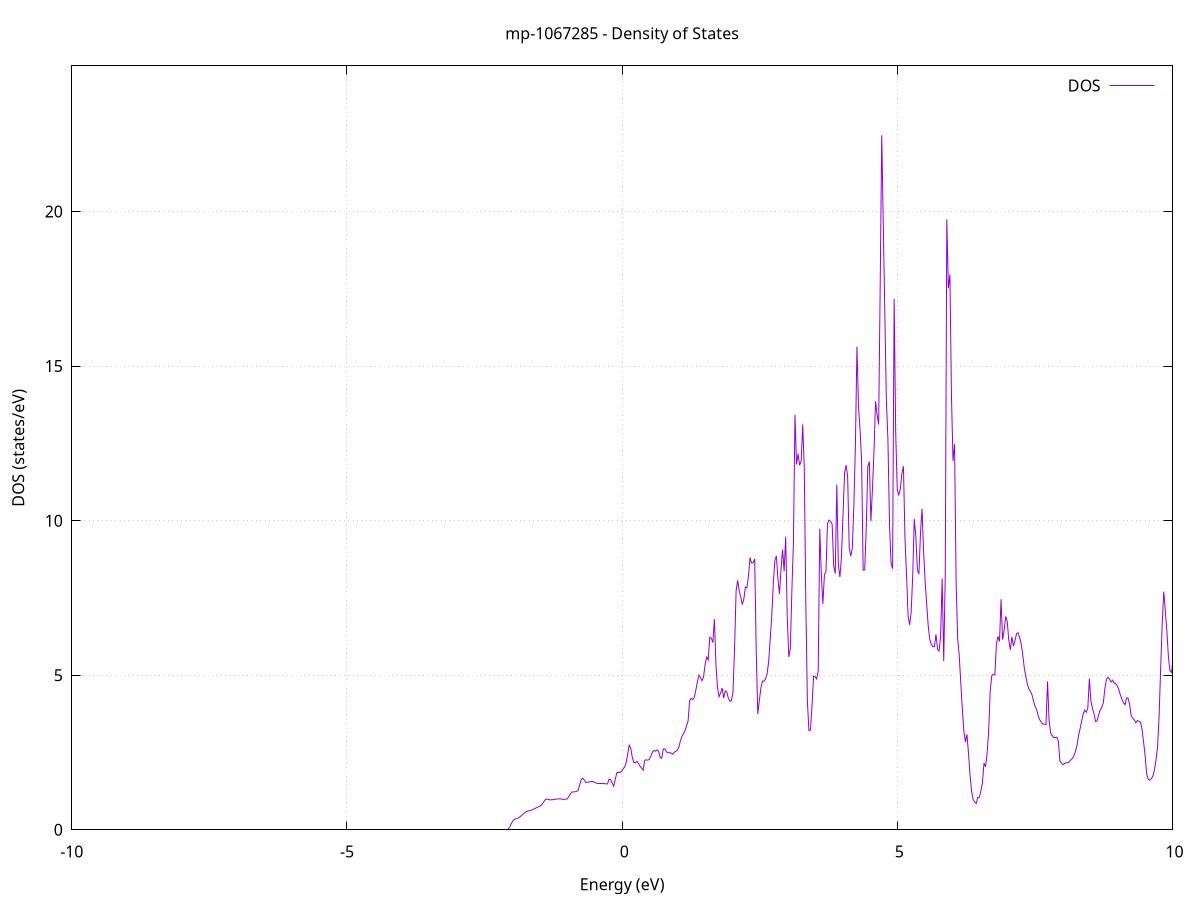 set title 'mp-1067285 - Density of States'
set xlabel 'Energy (eV)'
set ylabel 'DOS (states/eV)'
set grid
set xrange [-10:10]
set yrange [0:24.713]
set xzeroaxis lt -1
set terminal png size 800,600
set output 'mp-1067285_dos_gnuplot.png'
plot '-' using 1:2 with lines title 'DOS'
-42.889500 0.000000
-42.861300 0.000000
-42.833200 0.000000
-42.805000 0.000000
-42.776900 0.000000
-42.748700 0.000000
-42.720600 0.000000
-42.692400 0.000000
-42.664300 0.000000
-42.636100 0.000000
-42.608000 0.000000
-42.579800 0.000000
-42.551600 0.000000
-42.523500 0.000000
-42.495300 0.000000
-42.467200 0.000000
-42.439000 0.000000
-42.410900 0.000000
-42.382700 0.000000
-42.354600 0.000000
-42.326400 0.000000
-42.298300 0.000000
-42.270100 0.000000
-42.242000 0.000000
-42.213800 0.000000
-42.185700 0.000000
-42.157500 0.000000
-42.129400 0.000000
-42.101200 0.000000
-42.073000 0.000000
-42.044900 0.000000
-42.016700 0.000000
-41.988600 0.000000
-41.960400 0.000000
-41.932300 0.000000
-41.904100 0.000000
-41.876000 0.000000
-41.847800 0.000000
-41.819700 0.000000
-41.791500 0.000000
-41.763400 0.000000
-41.735200 0.000000
-41.707100 0.000000
-41.678900 0.000000
-41.650800 0.000000
-41.622600 0.000000
-41.594500 0.000000
-41.566300 0.000000
-41.538100 0.000000
-41.510000 0.000000
-41.481800 0.000000
-41.453700 0.000000
-41.425500 0.000000
-41.397400 0.000000
-41.369200 0.000000
-41.341100 0.000000
-41.312900 0.000000
-41.284800 0.000000
-41.256600 0.000000
-41.228500 0.000000
-41.200300 0.000000
-41.172200 0.000000
-41.144000 0.000000
-41.115900 0.000000
-41.087700 0.000000
-41.059500 0.000000
-41.031400 0.000000
-41.003200 0.000000
-40.975100 0.000000
-40.946900 0.000000
-40.918800 0.000000
-40.890600 0.000000
-40.862500 0.000000
-40.834300 0.000000
-40.806200 0.000000
-40.778000 0.000000
-40.749900 0.000000
-40.721700 0.000000
-40.693600 0.000000
-40.665400 0.000000
-40.637300 0.000000
-40.609100 0.000000
-40.580900 0.000000
-40.552800 0.000000
-40.524600 0.000000
-40.496500 0.000000
-40.468300 0.000000
-40.440200 0.000000
-40.412000 0.000000
-40.383900 0.000000
-40.355700 0.000000
-40.327600 43.950000
-40.299400 304.594800
-40.271300 0.000000
-40.243100 0.000000
-40.215000 0.000000
-40.186800 0.000000
-40.158700 0.000000
-40.130500 0.000000
-40.102400 0.000000
-40.074200 0.000000
-40.046000 0.000000
-40.017900 0.000000
-39.989700 0.000000
-39.961600 0.000000
-39.933400 0.000000
-39.905300 0.000000
-39.877100 0.000000
-39.849000 0.000000
-39.820800 0.000000
-39.792700 0.000000
-39.764500 0.000000
-39.736400 0.000000
-39.708200 0.000000
-39.680100 0.000000
-39.651900 0.000000
-39.623800 0.000000
-39.595600 0.000000
-39.567400 0.000000
-39.539300 0.000000
-39.511100 0.000000
-39.483000 0.000000
-39.454800 0.000000
-39.426700 0.000000
-39.398500 0.000000
-39.370400 0.000000
-39.342200 0.000000
-39.314100 0.000000
-39.285900 0.000000
-39.257800 0.000000
-39.229600 0.000000
-39.201500 0.000000
-39.173300 0.000000
-39.145200 0.000000
-39.117000 0.000000
-39.088900 0.000000
-39.060700 0.000000
-39.032500 0.000000
-39.004400 0.000000
-38.976200 0.000000
-38.948100 0.000000
-38.919900 0.000000
-38.891800 0.000000
-38.863600 0.000000
-38.835500 0.000000
-38.807300 0.000000
-38.779200 0.000000
-38.751000 0.000000
-38.722900 0.000000
-38.694700 0.000000
-38.666600 0.000000
-38.638400 0.000000
-38.610300 0.000000
-38.582100 0.000000
-38.553900 0.000000
-38.525800 0.000000
-38.497600 0.000000
-38.469500 0.000000
-38.441300 0.000000
-38.413200 0.000000
-38.385000 0.000000
-38.356900 0.000000
-38.328700 0.000000
-38.300600 0.000000
-38.272400 0.000000
-38.244300 0.000000
-38.216100 0.000000
-38.188000 0.000000
-38.159800 0.000000
-38.131700 0.000000
-38.103500 0.000000
-38.075300 0.000000
-38.047200 0.000000
-38.019000 0.000000
-37.990900 0.000000
-37.962700 0.000000
-37.934600 0.000000
-37.906400 0.000000
-37.878300 0.000000
-37.850100 0.000000
-37.822000 0.000000
-37.793800 0.000000
-37.765700 0.000000
-37.737500 0.000000
-37.709400 0.000000
-37.681200 0.000000
-37.653100 0.000000
-37.624900 0.000000
-37.596800 0.000000
-37.568600 0.000000
-37.540400 0.000000
-37.512300 0.000000
-37.484100 0.000000
-37.456000 0.000000
-37.427800 0.000000
-37.399700 0.000000
-37.371500 0.000000
-37.343400 0.000000
-37.315200 0.000000
-37.287100 0.000000
-37.258900 0.000000
-37.230800 0.000000
-37.202600 0.000000
-37.174500 0.000000
-37.146300 0.000000
-37.118200 0.000000
-37.090000 0.000000
-37.061800 0.000000
-37.033700 0.000000
-37.005500 0.000000
-36.977400 0.000000
-36.949200 0.000000
-36.921100 0.000000
-36.892900 0.000000
-36.864800 0.000000
-36.836600 0.000000
-36.808500 0.000000
-36.780300 0.000000
-36.752200 0.000000
-36.724000 0.000000
-36.695900 0.000000
-36.667700 0.000000
-36.639600 0.000000
-36.611400 0.000000
-36.583200 0.000000
-36.555100 0.000000
-36.526900 0.000000
-36.498800 0.000000
-36.470600 0.000000
-36.442500 0.000000
-36.414300 0.000000
-36.386200 0.000000
-36.358000 0.000000
-36.329900 0.000000
-36.301700 0.000000
-36.273600 0.000000
-36.245400 0.000000
-36.217300 0.000000
-36.189100 0.000000
-36.161000 0.000000
-36.132800 0.000000
-36.104700 0.000000
-36.076500 0.000000
-36.048300 0.000000
-36.020200 0.000000
-35.992000 0.000000
-35.963900 0.000000
-35.935700 0.000000
-35.907600 0.000000
-35.879400 0.000000
-35.851300 0.000000
-35.823100 0.000000
-35.795000 0.000000
-35.766800 0.000000
-35.738700 0.000000
-35.710500 0.000000
-35.682400 0.000000
-35.654200 0.000000
-35.626100 0.000000
-35.597900 0.000000
-35.569700 0.000000
-35.541600 0.000000
-35.513400 0.000000
-35.485300 0.000000
-35.457100 0.000000
-35.429000 0.000000
-35.400800 0.000000
-35.372700 0.000000
-35.344500 0.000000
-35.316400 0.000000
-35.288200 0.000000
-35.260100 0.000000
-35.231900 0.000000
-35.203800 0.000000
-35.175600 0.000000
-35.147500 0.000000
-35.119300 0.000000
-35.091200 0.000000
-35.063000 0.000000
-35.034800 0.000000
-35.006700 0.000000
-34.978500 0.000000
-34.950400 0.000000
-34.922200 0.000000
-34.894100 0.000000
-34.865900 0.000000
-34.837800 0.000000
-34.809600 0.000000
-34.781500 0.000000
-34.753300 0.000000
-34.725200 0.000000
-34.697000 0.000000
-34.668900 0.000000
-34.640700 0.000000
-34.612600 0.000000
-34.584400 0.000000
-34.556200 0.000000
-34.528100 0.000000
-34.499900 0.000000
-34.471800 0.000000
-34.443600 0.000000
-34.415500 0.000000
-34.387300 0.000000
-34.359200 0.000000
-34.331000 0.000000
-34.302900 0.000000
-34.274700 0.000000
-34.246600 0.000000
-34.218400 0.000000
-34.190300 0.000000
-34.162100 0.000000
-34.134000 0.000000
-34.105800 0.000000
-34.077600 0.000000
-34.049500 0.000000
-34.021300 0.000000
-33.993200 0.000000
-33.965000 0.000000
-33.936900 0.000000
-33.908700 0.000000
-33.880600 0.000000
-33.852400 0.000000
-33.824300 0.000000
-33.796100 0.000000
-33.768000 0.000000
-33.739800 0.000000
-33.711700 0.000000
-33.683500 0.000000
-33.655400 0.000000
-33.627200 0.000000
-33.599100 0.000000
-33.570900 0.000000
-33.542700 0.000000
-33.514600 0.000000
-33.486400 0.000000
-33.458300 0.000000
-33.430100 0.000000
-33.402000 0.000000
-33.373800 0.000000
-33.345700 0.000000
-33.317500 0.000000
-33.289400 0.000000
-33.261200 0.000000
-33.233100 0.000000
-33.204900 0.000000
-33.176800 0.000000
-33.148600 0.000000
-33.120500 0.000000
-33.092300 0.000000
-33.064100 0.000000
-33.036000 0.000000
-33.007800 0.000000
-32.979700 0.000000
-32.951500 0.000000
-32.923400 0.000000
-32.895200 0.000000
-32.867100 0.000000
-32.838900 0.000000
-32.810800 0.000000
-32.782600 0.000000
-32.754500 0.000000
-32.726300 0.000000
-32.698200 0.000000
-32.670000 0.000000
-32.641900 0.000000
-32.613700 0.000000
-32.585600 0.000000
-32.557400 0.000000
-32.529200 0.000000
-32.501100 0.000000
-32.472900 0.000000
-32.444800 0.000000
-32.416600 0.000000
-32.388500 0.000000
-32.360300 0.000000
-32.332200 0.000000
-32.304000 0.000000
-32.275900 0.000000
-32.247700 0.000000
-32.219600 0.000000
-32.191400 0.000000
-32.163300 0.000000
-32.135100 0.000000
-32.107000 0.000000
-32.078800 0.000000
-32.050600 0.000000
-32.022500 0.000000
-31.994300 0.000000
-31.966200 0.000000
-31.938000 0.000000
-31.909900 0.000000
-31.881700 0.000000
-31.853600 0.000000
-31.825400 0.000000
-31.797300 0.000000
-31.769100 0.000000
-31.741000 0.000000
-31.712800 0.000000
-31.684700 0.000000
-31.656500 0.000000
-31.628400 0.000000
-31.600200 0.000000
-31.572000 0.000000
-31.543900 0.000000
-31.515700 0.000000
-31.487600 0.000000
-31.459400 0.000000
-31.431300 0.000000
-31.403100 0.000000
-31.375000 0.000000
-31.346800 0.000000
-31.318700 0.000000
-31.290500 0.000000
-31.262400 0.000000
-31.234200 0.000000
-31.206100 0.000000
-31.177900 0.000000
-31.149800 0.000000
-31.121600 0.000000
-31.093500 0.000000
-31.065300 0.000000
-31.037100 0.000000
-31.009000 0.000000
-30.980800 0.000000
-30.952700 0.000000
-30.924500 0.000000
-30.896400 0.000000
-30.868200 0.000000
-30.840100 0.000000
-30.811900 0.000000
-30.783800 0.000000
-30.755600 0.000000
-30.727500 0.000000
-30.699300 0.000000
-30.671200 0.000000
-30.643000 0.000000
-30.614900 0.000000
-30.586700 0.000000
-30.558500 0.000000
-30.530400 0.000000
-30.502200 0.000000
-30.474100 0.000000
-30.445900 0.000000
-30.417800 0.000000
-30.389600 0.000000
-30.361500 0.000000
-30.333300 0.000000
-30.305200 0.000000
-30.277000 0.000000
-30.248900 0.000000
-30.220700 0.000000
-30.192600 0.000000
-30.164400 0.000000
-30.136300 0.000000
-30.108100 0.000000
-30.079900 0.000000
-30.051800 0.000000
-30.023600 0.000000
-29.995500 0.000000
-29.967300 0.000000
-29.939200 0.000000
-29.911000 0.000000
-29.882900 0.000000
-29.854700 0.000000
-29.826600 0.000000
-29.798400 0.000000
-29.770300 0.000000
-29.742100 0.000000
-29.714000 0.000000
-29.685800 0.000000
-29.657700 0.000000
-29.629500 0.000000
-29.601400 0.000000
-29.573200 0.000000
-29.545000 0.000000
-29.516900 0.000000
-29.488700 0.000000
-29.460600 0.000000
-29.432400 0.000000
-29.404300 0.000000
-29.376100 0.000000
-29.348000 0.000000
-29.319800 0.000000
-29.291700 0.000000
-29.263500 0.000000
-29.235400 0.000000
-29.207200 0.000000
-29.179100 0.000000
-29.150900 0.000000
-29.122800 0.000000
-29.094600 0.000000
-29.066400 0.000000
-29.038300 0.000000
-29.010100 0.000000
-28.982000 0.000000
-28.953800 0.000000
-28.925700 0.000000
-28.897500 0.000000
-28.869400 0.000000
-28.841200 0.000000
-28.813100 0.000000
-28.784900 0.000000
-28.756800 0.000000
-28.728600 0.000000
-28.700500 0.000000
-28.672300 0.000000
-28.644200 0.000000
-28.616000 0.000000
-28.587900 0.000000
-28.559700 0.000000
-28.531500 0.000000
-28.503400 0.000000
-28.475200 0.000000
-28.447100 0.000000
-28.418900 0.000000
-28.390800 0.000000
-28.362600 0.000000
-28.334500 0.000000
-28.306300 0.000000
-28.278200 0.000000
-28.250000 0.000000
-28.221900 0.000000
-28.193700 0.000000
-28.165600 0.000000
-28.137400 0.000000
-28.109300 0.000000
-28.081100 0.000000
-28.052900 0.000000
-28.024800 0.000000
-27.996600 0.000000
-27.968500 0.000000
-27.940300 0.000000
-27.912200 0.000000
-27.884000 0.000000
-27.855900 0.000000
-27.827700 0.000000
-27.799600 0.000000
-27.771400 0.000000
-27.743300 0.000000
-27.715100 0.000000
-27.687000 0.000000
-27.658800 0.000000
-27.630700 0.000000
-27.602500 0.000000
-27.574300 0.000000
-27.546200 0.000000
-27.518000 0.000000
-27.489900 0.000000
-27.461700 0.000000
-27.433600 0.000000
-27.405400 0.000000
-27.377300 0.000000
-27.349100 0.000000
-27.321000 0.000000
-27.292800 0.000000
-27.264700 0.000000
-27.236500 0.000000
-27.208400 0.000000
-27.180200 0.000000
-27.152100 0.000000
-27.123900 0.000000
-27.095800 0.000000
-27.067600 0.000000
-27.039400 0.000000
-27.011300 0.000000
-26.983100 0.000000
-26.955000 0.000000
-26.926800 0.000000
-26.898700 0.000000
-26.870500 0.000000
-26.842400 0.000000
-26.814200 0.000000
-26.786100 0.000000
-26.757900 0.000000
-26.729800 0.000000
-26.701600 0.000000
-26.673500 0.000000
-26.645300 0.000000
-26.617200 0.000000
-26.589000 0.000000
-26.560800 0.000000
-26.532700 0.000000
-26.504500 0.000000
-26.476400 0.000000
-26.448200 0.000000
-26.420100 0.000000
-26.391900 0.000000
-26.363800 0.000000
-26.335600 0.000000
-26.307500 0.000000
-26.279300 0.000000
-26.251200 0.000000
-26.223000 0.000000
-26.194900 0.000000
-26.166700 0.000000
-26.138600 0.000000
-26.110400 0.000000
-26.082300 0.000000
-26.054100 0.000000
-26.025900 0.000000
-25.997800 0.000000
-25.969600 0.000000
-25.941500 0.000000
-25.913300 0.000000
-25.885200 0.000000
-25.857000 0.000000
-25.828900 0.000000
-25.800700 0.000000
-25.772600 0.000000
-25.744400 0.000000
-25.716300 0.000000
-25.688100 0.000000
-25.660000 0.000000
-25.631800 0.000000
-25.603700 0.000000
-25.575500 0.000000
-25.547300 0.000000
-25.519200 0.000000
-25.491000 0.000000
-25.462900 0.000000
-25.434700 0.000000
-25.406600 0.000000
-25.378400 0.000000
-25.350300 0.000000
-25.322100 0.000000
-25.294000 0.000000
-25.265800 0.000000
-25.237700 0.000000
-25.209500 0.000000
-25.181400 0.000000
-25.153200 0.000000
-25.125100 0.000000
-25.096900 0.000000
-25.068700 0.000000
-25.040600 0.000000
-25.012400 0.000000
-24.984300 0.000000
-24.956100 0.000000
-24.928000 0.000000
-24.899800 0.000000
-24.871700 0.000000
-24.843500 0.000000
-24.815400 0.000000
-24.787200 0.000000
-24.759100 0.000000
-24.730900 0.000000
-24.702800 0.000000
-24.674600 0.000000
-24.646500 0.000000
-24.618300 0.000000
-24.590200 0.000000
-24.562000 0.000000
-24.533800 0.000000
-24.505700 0.000000
-24.477500 0.000000
-24.449400 0.000000
-24.421200 0.000000
-24.393100 0.000000
-24.364900 0.000000
-24.336800 0.000000
-24.308600 0.000000
-24.280500 0.000000
-24.252300 0.000000
-24.224200 0.000000
-24.196000 0.000000
-24.167900 0.000000
-24.139700 0.000000
-24.111600 0.000000
-24.083400 0.000000
-24.055200 0.000000
-24.027100 0.000000
-23.998900 0.000000
-23.970800 0.000000
-23.942600 0.000000
-23.914500 0.000000
-23.886300 0.000000
-23.858200 0.000000
-23.830000 0.000000
-23.801900 0.000000
-23.773700 0.000000
-23.745600 0.000000
-23.717400 0.000000
-23.689300 0.000000
-23.661100 0.000000
-23.633000 0.000000
-23.604800 0.000000
-23.576600 0.000000
-23.548500 0.000000
-23.520300 0.000000
-23.492200 0.000000
-23.464000 0.000000
-23.435900 0.000000
-23.407700 0.000000
-23.379600 0.000000
-23.351400 0.000000
-23.323300 0.000000
-23.295100 0.000000
-23.267000 0.000000
-23.238800 0.000000
-23.210700 0.000000
-23.182500 0.000000
-23.154400 0.000000
-23.126200 0.000000
-23.098100 0.000000
-23.069900 0.000000
-23.041700 0.000000
-23.013600 0.000000
-22.985400 0.000000
-22.957300 0.000000
-22.929100 0.000000
-22.901000 0.000000
-22.872800 0.000000
-22.844700 0.000000
-22.816500 0.000000
-22.788400 0.000000
-22.760200 0.000000
-22.732100 0.000000
-22.703900 0.000000
-22.675800 0.000000
-22.647600 0.000000
-22.619500 0.000000
-22.591300 0.000000
-22.563100 0.000000
-22.535000 0.000000
-22.506800 0.000000
-22.478700 0.000000
-22.450500 0.000000
-22.422400 0.000000
-22.394200 0.000000
-22.366100 0.000000
-22.337900 0.000000
-22.309800 0.000000
-22.281600 0.000000
-22.253500 0.000000
-22.225300 0.000000
-22.197200 0.000000
-22.169000 0.000000
-22.140900 0.000000
-22.112700 0.000000
-22.084600 0.000000
-22.056400 0.000000
-22.028200 0.000000
-22.000100 0.000000
-21.971900 0.000000
-21.943800 0.000000
-21.915600 0.000000
-21.887500 0.000000
-21.859300 0.000000
-21.831200 0.000000
-21.803000 0.000000
-21.774900 0.000000
-21.746700 0.000000
-21.718600 0.000000
-21.690400 0.000000
-21.662300 0.000000
-21.634100 0.000000
-21.606000 0.000000
-21.577800 0.000000
-21.549600 0.000000
-21.521500 0.000000
-21.493300 0.000000
-21.465200 49.784500
-21.437000 77.594800
-21.408900 114.028500
-21.380700 115.542600
-21.352600 61.623900
-21.324400 93.556500
-21.296300 193.485400
-21.268100 97.762400
-21.240000 0.000000
-21.211800 0.000000
-21.183700 0.000000
-21.155500 0.000000
-21.127400 0.000000
-21.099200 0.000000
-21.071000 0.000000
-21.042900 0.000000
-21.014700 0.000000
-20.986600 0.000000
-20.958400 0.000000
-20.930300 0.000000
-20.902100 0.000000
-20.874000 0.000000
-20.845800 0.000000
-20.817700 0.000000
-20.789500 0.000000
-20.761400 0.000000
-20.733200 0.000000
-20.705100 0.000000
-20.676900 0.000000
-20.648800 0.000000
-20.620600 0.000000
-20.592500 0.000000
-20.564300 0.000000
-20.536100 0.000000
-20.508000 0.000000
-20.479800 0.000000
-20.451700 0.000000
-20.423500 0.000000
-20.395400 0.000000
-20.367200 0.000000
-20.339100 0.000000
-20.310900 0.000000
-20.282800 0.000000
-20.254600 0.000000
-20.226500 0.000000
-20.198300 0.000000
-20.170200 0.000000
-20.142000 0.000000
-20.113900 0.000000
-20.085700 0.000000
-20.057500 0.000000
-20.029400 0.000000
-20.001200 0.000000
-19.973100 0.000000
-19.944900 0.000000
-19.916800 0.000000
-19.888600 0.000000
-19.860500 0.000000
-19.832300 0.000000
-19.804200 0.000000
-19.776000 0.000000
-19.747900 0.000000
-19.719700 0.000000
-19.691600 0.000000
-19.663400 0.000000
-19.635300 0.000000
-19.607100 0.000000
-19.579000 0.000000
-19.550800 0.000000
-19.522600 0.000000
-19.494500 0.000000
-19.466300 0.000000
-19.438200 0.000000
-19.410000 0.000000
-19.381900 0.000000
-19.353700 0.000000
-19.325600 0.000000
-19.297400 0.000000
-19.269300 0.000000
-19.241100 0.000000
-19.213000 0.000000
-19.184800 0.000000
-19.156700 0.000000
-19.128500 0.000000
-19.100400 0.000000
-19.072200 0.000000
-19.044000 0.000000
-19.015900 0.000000
-18.987700 0.000000
-18.959600 0.000000
-18.931400 0.000000
-18.903300 0.000000
-18.875100 0.000000
-18.847000 0.000000
-18.818800 0.000000
-18.790700 0.000000
-18.762500 0.000000
-18.734400 0.000000
-18.706200 0.000000
-18.678100 0.000000
-18.649900 0.000000
-18.621800 0.000000
-18.593600 0.000000
-18.565400 0.000000
-18.537300 0.000000
-18.509100 0.000000
-18.481000 0.000000
-18.452800 0.000000
-18.424700 0.000000
-18.396500 0.000000
-18.368400 0.000000
-18.340200 0.000000
-18.312100 0.000000
-18.283900 0.000000
-18.255800 0.000000
-18.227600 0.000000
-18.199500 0.000000
-18.171300 0.000000
-18.143200 0.000000
-18.115000 0.000000
-18.086900 0.000000
-18.058700 0.000000
-18.030500 0.000000
-18.002400 0.000000
-17.974200 0.000000
-17.946100 0.000000
-17.917900 0.000000
-17.889800 0.000000
-17.861600 0.000000
-17.833500 0.000000
-17.805300 0.000000
-17.777200 0.000000
-17.749000 0.000000
-17.720900 0.000000
-17.692700 0.000000
-17.664600 0.000000
-17.636400 0.000000
-17.608300 0.000000
-17.580100 0.000000
-17.551900 0.000000
-17.523800 0.000000
-17.495600 0.000000
-17.467500 0.000000
-17.439300 0.000000
-17.411200 0.000000
-17.383000 0.000000
-17.354900 0.000000
-17.326700 0.000000
-17.298600 0.000000
-17.270400 0.000000
-17.242300 0.000000
-17.214100 0.000000
-17.186000 0.000000
-17.157800 0.000000
-17.129700 0.000000
-17.101500 0.000000
-17.073300 0.000000
-17.045200 0.000000
-17.017000 0.000000
-16.988900 0.000000
-16.960700 0.000000
-16.932600 0.000000
-16.904400 0.000000
-16.876300 0.000000
-16.848100 0.000000
-16.820000 0.000000
-16.791800 0.000000
-16.763700 0.000000
-16.735500 0.000000
-16.707400 0.000000
-16.679200 0.000000
-16.651100 0.000000
-16.622900 0.000000
-16.594800 0.000000
-16.566600 0.000000
-16.538400 0.000000
-16.510300 0.000000
-16.482100 0.000000
-16.454000 0.000000
-16.425800 0.000000
-16.397700 0.000000
-16.369500 0.000000
-16.341400 0.000000
-16.313200 0.000000
-16.285100 0.000000
-16.256900 0.000000
-16.228800 0.000000
-16.200600 0.000000
-16.172500 0.000000
-16.144300 0.000000
-16.116200 0.000000
-16.088000 0.000000
-16.059800 0.000000
-16.031700 0.000000
-16.003500 0.000000
-15.975400 0.000000
-15.947200 0.000000
-15.919100 0.000000
-15.890900 0.000000
-15.862800 0.000000
-15.834600 0.000000
-15.806500 0.000000
-15.778300 0.000000
-15.750200 0.000000
-15.722000 0.000000
-15.693900 0.000000
-15.665700 0.000000
-15.637600 0.000000
-15.609400 0.000000
-15.581300 0.000000
-15.553100 0.000000
-15.524900 0.000000
-15.496800 0.000000
-15.468600 0.000000
-15.440500 0.000000
-15.412300 0.000000
-15.384200 0.000000
-15.356000 0.000000
-15.327900 0.000000
-15.299700 0.000000
-15.271600 0.000000
-15.243400 0.000000
-15.215300 0.000000
-15.187100 0.000000
-15.159000 0.000000
-15.130800 0.000000
-15.102700 0.000000
-15.074500 0.000000
-15.046300 0.000000
-15.018200 0.000000
-14.990000 0.000000
-14.961900 0.000000
-14.933700 0.000000
-14.905600 0.000000
-14.877400 0.000000
-14.849300 0.000000
-14.821100 0.000000
-14.793000 0.000000
-14.764800 0.000000
-14.736700 0.000000
-14.708500 0.000000
-14.680400 0.000000
-14.652200 0.000000
-14.624100 0.000000
-14.595900 0.000000
-14.567700 0.000000
-14.539600 0.000000
-14.511400 0.000000
-14.483300 0.000000
-14.455100 0.000000
-14.427000 0.000000
-14.398800 0.000000
-14.370700 0.000000
-14.342500 0.000000
-14.314400 0.000000
-14.286200 0.000000
-14.258100 0.000000
-14.229900 0.000000
-14.201800 0.000000
-14.173600 0.000000
-14.145500 0.000000
-14.117300 0.000000
-14.089200 0.000000
-14.061000 0.000000
-14.032800 0.000000
-14.004700 0.000000
-13.976500 0.000000
-13.948400 0.000000
-13.920200 0.000000
-13.892100 0.000000
-13.863900 0.000000
-13.835800 0.000000
-13.807600 0.000000
-13.779500 0.000000
-13.751300 0.000000
-13.723200 0.000000
-13.695000 0.000000
-13.666900 0.000000
-13.638700 0.000000
-13.610600 0.000000
-13.582400 0.000000
-13.554200 0.000000
-13.526100 0.000000
-13.497900 0.000000
-13.469800 0.000000
-13.441600 0.000000
-13.413500 0.000000
-13.385300 0.000000
-13.357200 0.000000
-13.329000 0.000000
-13.300900 0.000000
-13.272700 0.000000
-13.244600 0.000000
-13.216400 0.000000
-13.188300 0.000000
-13.160100 0.000000
-13.132000 0.000000
-13.103800 0.000000
-13.075700 0.000000
-13.047500 0.000000
-13.019300 0.000000
-12.991200 0.000000
-12.963000 0.000000
-12.934900 0.000000
-12.906700 0.000000
-12.878600 0.000000
-12.850400 0.000000
-12.822300 0.000000
-12.794100 0.000000
-12.766000 0.000000
-12.737800 0.000000
-12.709700 0.000000
-12.681500 0.000000
-12.653400 0.000000
-12.625200 0.000000
-12.597100 0.000000
-12.568900 0.000000
-12.540700 0.000000
-12.512600 0.000000
-12.484400 0.000000
-12.456300 0.000000
-12.428100 0.000000
-12.400000 0.000000
-12.371800 0.000000
-12.343700 0.000000
-12.315500 0.000000
-12.287400 0.000000
-12.259200 0.000000
-12.231100 0.000000
-12.202900 0.000000
-12.174800 0.000000
-12.146600 0.000000
-12.118500 0.000000
-12.090300 0.000000
-12.062100 0.000000
-12.034000 0.000000
-12.005800 0.000000
-11.977700 0.000000
-11.949500 0.000000
-11.921400 0.000000
-11.893200 0.000000
-11.865100 0.000000
-11.836900 0.000000
-11.808800 0.000000
-11.780600 0.000000
-11.752500 0.000000
-11.724300 0.000000
-11.696200 0.000000
-11.668000 0.000000
-11.639900 0.000000
-11.611700 0.000000
-11.583600 0.000000
-11.555400 0.000000
-11.527200 0.000000
-11.499100 0.000000
-11.470900 0.000000
-11.442800 0.000000
-11.414600 0.000000
-11.386500 0.000000
-11.358300 0.000000
-11.330200 0.000000
-11.302000 0.000000
-11.273900 0.000000
-11.245700 0.000000
-11.217600 0.000000
-11.189400 0.000000
-11.161300 0.000000
-11.133100 0.000000
-11.105000 0.000000
-11.076800 0.000000
-11.048600 0.000000
-11.020500 0.000000
-10.992300 0.000000
-10.964200 0.000000
-10.936000 0.000000
-10.907900 0.000000
-10.879700 0.000000
-10.851600 0.000000
-10.823400 0.000000
-10.795300 0.000000
-10.767100 0.000000
-10.739000 0.000000
-10.710800 0.000000
-10.682700 0.000000
-10.654500 0.000000
-10.626400 0.000000
-10.598200 0.000000
-10.570000 0.000000
-10.541900 0.000000
-10.513700 0.000000
-10.485600 0.000000
-10.457400 0.000000
-10.429300 0.000000
-10.401100 0.000000
-10.373000 0.000000
-10.344800 0.000000
-10.316700 0.000000
-10.288500 0.000000
-10.260400 0.000000
-10.232200 0.000000
-10.204100 0.000000
-10.175900 0.000000
-10.147800 0.000000
-10.119600 0.000000
-10.091500 0.000000
-10.063300 0.000000
-10.035100 0.000000
-10.007000 0.000000
-9.978800 0.000000
-9.950700 0.000000
-9.922500 0.000000
-9.894400 0.000000
-9.866200 0.000000
-9.838100 0.000000
-9.809900 0.000000
-9.781800 0.000000
-9.753600 0.000000
-9.725500 0.000000
-9.697300 0.000000
-9.669200 0.000000
-9.641000 0.000000
-9.612900 0.000000
-9.584700 0.000000
-9.556500 0.000000
-9.528400 0.000000
-9.500200 0.000000
-9.472100 0.000000
-9.443900 0.000000
-9.415800 0.000000
-9.387600 0.000000
-9.359500 0.000000
-9.331300 0.000000
-9.303200 0.000000
-9.275000 0.000000
-9.246900 0.000000
-9.218700 0.000000
-9.190600 0.000000
-9.162400 0.000000
-9.134300 0.000000
-9.106100 0.000000
-9.078000 0.000000
-9.049800 0.000000
-9.021600 0.000000
-8.993500 0.000000
-8.965300 0.000000
-8.937200 0.000000
-8.909000 0.000000
-8.880900 0.000000
-8.852700 0.000000
-8.824600 0.000000
-8.796400 0.000000
-8.768300 0.000000
-8.740100 0.000000
-8.712000 0.000000
-8.683800 0.000000
-8.655700 0.000000
-8.627500 0.000000
-8.599400 0.000000
-8.571200 0.000000
-8.543000 0.000000
-8.514900 0.000000
-8.486700 0.000000
-8.458600 0.000000
-8.430400 0.000000
-8.402300 0.000000
-8.374100 0.000000
-8.346000 0.000000
-8.317800 0.000000
-8.289700 0.000000
-8.261500 0.000000
-8.233400 0.000000
-8.205200 0.000000
-8.177100 0.000000
-8.148900 0.000000
-8.120800 0.000000
-8.092600 0.000000
-8.064400 0.000000
-8.036300 0.000000
-8.008100 0.000000
-7.980000 0.000000
-7.951800 0.000000
-7.923700 0.000000
-7.895500 0.000000
-7.867400 0.000000
-7.839200 0.000000
-7.811100 0.000000
-7.782900 0.000000
-7.754800 0.000000
-7.726600 0.000000
-7.698500 0.000000
-7.670300 0.000000
-7.642200 0.000000
-7.614000 0.000000
-7.585900 0.000000
-7.557700 0.000000
-7.529500 0.000000
-7.501400 0.000000
-7.473200 0.000000
-7.445100 0.000000
-7.416900 0.000000
-7.388800 0.000000
-7.360600 0.000000
-7.332500 0.000000
-7.304300 0.000000
-7.276200 0.000000
-7.248000 0.000000
-7.219900 0.000000
-7.191700 0.000000
-7.163600 0.000000
-7.135400 0.000000
-7.107300 0.000000
-7.079100 0.000000
-7.050900 0.000000
-7.022800 0.000000
-6.994600 0.000000
-6.966500 0.000000
-6.938300 0.000000
-6.910200 0.000000
-6.882000 0.000000
-6.853900 0.000000
-6.825700 0.000000
-6.797600 0.000000
-6.769400 0.000000
-6.741300 0.000000
-6.713100 0.000000
-6.685000 0.000000
-6.656800 0.000000
-6.628700 0.000000
-6.600500 0.000000
-6.572400 0.000000
-6.544200 0.000000
-6.516000 0.000000
-6.487900 0.000000
-6.459700 0.000000
-6.431600 0.000000
-6.403400 0.000000
-6.375300 0.000000
-6.347100 0.000000
-6.319000 0.000000
-6.290800 0.000000
-6.262700 0.000000
-6.234500 0.000000
-6.206400 0.000000
-6.178200 0.000000
-6.150100 0.000000
-6.121900 0.000000
-6.093800 0.000000
-6.065600 0.000000
-6.037400 0.000000
-6.009300 0.000000
-5.981100 0.000000
-5.953000 0.000000
-5.924800 0.000000
-5.896700 0.000000
-5.868500 0.000000
-5.840400 0.000000
-5.812200 0.000000
-5.784100 0.000000
-5.755900 0.000000
-5.727800 0.000000
-5.699600 0.000000
-5.671500 0.000000
-5.643300 0.000000
-5.615200 0.000000
-5.587000 0.000000
-5.558800 0.000000
-5.530700 0.000000
-5.502500 0.000000
-5.474400 0.000000
-5.446200 0.000000
-5.418100 0.000000
-5.389900 0.000000
-5.361800 0.000000
-5.333600 0.000000
-5.305500 0.000000
-5.277300 0.000000
-5.249200 0.000000
-5.221000 0.000000
-5.192900 0.000000
-5.164700 0.000000
-5.136600 0.000000
-5.108400 0.000000
-5.080300 0.000000
-5.052100 0.000000
-5.023900 0.000000
-4.995800 0.000000
-4.967600 0.000000
-4.939500 0.000000
-4.911300 0.000000
-4.883200 0.000000
-4.855000 0.000000
-4.826900 0.000000
-4.798700 0.000000
-4.770600 0.000000
-4.742400 0.000000
-4.714300 0.000000
-4.686100 0.000000
-4.658000 0.000000
-4.629800 0.000000
-4.601700 0.000000
-4.573500 0.000000
-4.545300 0.000000
-4.517200 0.000000
-4.489000 0.000000
-4.460900 0.000000
-4.432700 0.000000
-4.404600 0.000000
-4.376400 0.000000
-4.348300 0.000000
-4.320100 0.000000
-4.292000 0.000000
-4.263800 0.000000
-4.235700 0.000000
-4.207500 0.000000
-4.179400 0.000000
-4.151200 0.000000
-4.123100 0.000000
-4.094900 0.000000
-4.066800 0.000000
-4.038600 0.000000
-4.010400 0.000000
-3.982300 0.000000
-3.954100 0.000000
-3.926000 0.000000
-3.897800 0.000000
-3.869700 0.000000
-3.841500 0.000000
-3.813400 0.000000
-3.785200 0.000000
-3.757100 0.000000
-3.728900 0.000000
-3.700800 0.000000
-3.672600 0.000000
-3.644500 0.000000
-3.616300 0.000000
-3.588200 0.000000
-3.560000 0.000000
-3.531800 0.000000
-3.503700 0.000000
-3.475500 0.000000
-3.447400 0.000000
-3.419200 0.000000
-3.391100 0.000000
-3.362900 0.000000
-3.334800 0.000000
-3.306600 0.000000
-3.278500 0.000000
-3.250300 0.000000
-3.222200 0.000000
-3.194000 0.000000
-3.165900 0.000000
-3.137700 0.000000
-3.109600 0.000000
-3.081400 0.000000
-3.053200 0.000000
-3.025100 0.000000
-2.996900 0.000000
-2.968800 0.000000
-2.940600 0.000000
-2.912500 0.000000
-2.884300 0.000000
-2.856200 0.000000
-2.828000 0.000000
-2.799900 0.000000
-2.771700 0.000000
-2.743600 0.000000
-2.715400 0.000000
-2.687300 0.000000
-2.659100 0.000000
-2.631000 0.000000
-2.602800 0.000000
-2.574700 0.000000
-2.546500 0.000000
-2.518300 0.000000
-2.490200 0.000000
-2.462000 0.000000
-2.433900 0.000000
-2.405700 0.000000
-2.377600 0.000000
-2.349400 0.000000
-2.321300 0.000000
-2.293100 0.000000
-2.265000 0.000000
-2.236800 0.000000
-2.208700 0.000000
-2.180500 0.000000
-2.152400 0.000000
-2.124200 0.000000
-2.096100 0.000500
-2.067900 0.028500
-2.039700 0.098700
-2.011600 0.206300
-1.983400 0.295300
-1.955300 0.342700
-1.927100 0.354800
-1.899000 0.370000
-1.870800 0.399100
-1.842700 0.440100
-1.814500 0.484300
-1.786400 0.527700
-1.758200 0.566900
-1.730100 0.595500
-1.701900 0.612600
-1.673800 0.623900
-1.645600 0.639200
-1.617500 0.660600
-1.589300 0.685000
-1.561100 0.709400
-1.533000 0.733700
-1.504800 0.757700
-1.476700 0.781400
-1.448500 0.837200
-1.420400 0.914100
-1.392200 0.983300
-1.364100 0.992800
-1.335900 0.980200
-1.307800 0.966600
-1.279600 0.970100
-1.251500 0.976700
-1.223300 0.983900
-1.195200 0.991700
-1.167000 0.998800
-1.138900 1.003600
-1.110700 0.994500
-1.082600 0.987000
-1.054400 0.985200
-1.026200 0.990600
-0.998100 0.996800
-0.969900 1.072200
-0.941800 1.154800
-0.913600 1.222200
-0.885500 1.225900
-0.857300 1.227700
-0.829200 1.241300
-0.801000 1.270800
-0.772900 1.444700
-0.744700 1.622600
-0.716600 1.670100
-0.688400 1.603900
-0.660300 1.538700
-0.632100 1.536800
-0.604000 1.544600
-0.575800 1.557300
-0.547600 1.567300
-0.519500 1.555100
-0.491300 1.528500
-0.463200 1.505500
-0.435000 1.497900
-0.406900 1.497200
-0.378700 1.496000
-0.350600 1.494700
-0.322400 1.492900
-0.294300 1.486900
-0.266100 1.483600
-0.238000 1.637800
-0.209800 1.620900
-0.181700 1.507200
-0.153500 1.407800
-0.125400 1.629600
-0.097200 1.844100
-0.069100 1.857400
-0.040900 1.853100
-0.012700 1.893600
0.015400 1.957400
0.043600 2.029700
0.071700 2.156900
0.099900 2.439700
0.128000 2.740500
0.156200 2.640500
0.184300 2.343200
0.212500 2.181100
0.240600 2.166500
0.268800 2.215000
0.296900 2.142500
0.325100 2.058400
0.353200 1.995200
0.381400 1.929300
0.409500 2.250400
0.437700 2.262800
0.465900 2.250800
0.494000 2.285300
0.522200 2.382000
0.550300 2.511000
0.578500 2.566900
0.606600 2.540000
0.634800 2.586500
0.662900 2.533600
0.691100 2.345100
0.719200 2.310300
0.747400 2.614700
0.775500 2.620500
0.803700 2.527500
0.831800 2.487100
0.860000 2.496500
0.888100 2.482300
0.916300 2.441400
0.944500 2.508100
0.972600 2.533500
1.000800 2.573800
1.028900 2.665200
1.057100 2.871600
1.085200 3.014500
1.113400 3.111900
1.141500 3.195300
1.169700 3.364600
1.197800 3.514600
1.226000 4.175300
1.254100 4.252600
1.282300 4.207800
1.310400 4.275700
1.338600 4.518200
1.366700 4.780400
1.394900 5.005200
1.423000 4.919800
1.451200 4.821900
1.479400 4.948500
1.507500 5.345500
1.535700 5.585700
1.563800 5.494100
1.592000 6.226100
1.620100 6.198900
1.648300 6.053200
1.676400 6.816000
1.704600 5.320100
1.732700 4.606900
1.760900 4.303700
1.789000 4.427100
1.817200 4.585300
1.845300 4.256500
1.873500 4.494400
1.901600 4.459500
1.929800 4.256800
1.958000 4.155200
1.986100 4.177800
2.014300 4.452800
2.042400 5.855600
2.070600 7.728300
2.098700 8.070100
2.126900 7.743600
2.155000 7.533400
2.183200 7.284400
2.211300 7.468200
2.239500 7.849200
2.267600 7.825000
2.295800 8.213200
2.323900 8.809200
2.352100 8.626400
2.380200 8.637100
2.408400 8.764800
2.436500 5.754100
2.464700 3.742200
2.492900 4.187300
2.521000 4.589900
2.549200 4.809100
2.577300 4.803200
2.605500 4.883200
2.633600 5.047000
2.661800 5.431700
2.689900 6.152200
2.718100 6.910200
2.746200 7.954500
2.774400 8.702700
2.802500 8.859400
2.830700 8.109000
2.858800 7.630700
2.887000 8.436700
2.915100 9.067100
2.943300 8.361700
2.971500 9.484400
2.999600 6.899200
3.027800 5.593900
3.055900 5.858300
3.084100 7.747600
3.112200 9.271100
3.140400 13.427100
3.168500 11.817300
3.196700 12.167500
3.224800 11.788100
3.253000 11.935400
3.281100 13.111600
3.309300 11.712700
3.337400 7.356600
3.365600 4.168600
3.393700 3.208500
3.421900 3.229100
3.450100 4.026000
3.478200 4.972400
3.506400 4.953100
3.534500 4.877700
3.562700 5.147000
3.590800 9.738600
3.619000 8.256200
3.647100 7.303300
3.675300 8.253600
3.703400 8.355600
3.731600 9.915500
3.759700 10.019700
3.787900 9.974100
3.816000 9.885300
3.844200 8.520800
3.872300 8.288200
3.900500 11.165100
3.928600 8.577900
3.956800 8.175100
3.985000 8.830300
4.013100 10.192400
4.041300 11.529100
4.069400 11.798500
4.097600 11.417500
4.125700 9.130700
4.153900 8.851200
4.182000 9.098900
4.210200 10.503000
4.238300 12.419500
4.266500 15.629800
4.294600 13.683200
4.322800 12.950500
4.350900 11.945500
4.379100 8.397900
4.407200 8.407900
4.435400 9.755800
4.463600 11.748900
4.491700 11.913800
4.519900 9.984000
4.548000 11.020500
4.576200 12.244600
4.604300 13.860300
4.632500 13.420100
4.660600 13.111300
4.688800 17.590600
4.716900 22.466800
4.745100 19.553600
4.773200 16.675800
4.801400 13.872800
4.829500 12.623400
4.857700 9.899700
4.885800 8.632100
4.914000 8.445500
4.942200 17.175300
4.970300 12.864100
4.998500 11.004000
5.026600 10.834000
5.054800 11.022000
5.082900 11.524300
5.111100 11.762300
5.139200 9.418100
5.167400 8.242600
5.195500 6.924700
5.223700 6.628700
5.251800 7.046000
5.280000 8.240400
5.308100 10.054700
5.336300 9.497100
5.364400 8.401200
5.392600 8.276700
5.420700 9.581500
5.448900 10.385400
5.477100 9.026200
5.505200 8.029500
5.533400 7.314100
5.561500 6.594400
5.589700 6.152600
5.617800 6.001400
5.646000 5.920900
5.674100 5.923600
5.702300 6.321200
5.730400 5.844900
5.758600 5.782800
5.786700 6.266600
5.814900 8.127500
5.843000 5.454200
5.871200 8.270400
5.899300 19.745100
5.927500 17.515500
5.955700 17.963300
5.983800 14.029400
6.012000 11.934200
6.040100 12.481500
6.068300 8.010800
6.096400 6.186200
6.124600 5.652400
6.152700 4.753000
6.180900 3.915500
6.209000 3.188900
6.237200 2.840700
6.265300 3.088900
6.293500 2.470900
6.321600 1.762800
6.349800 1.243500
6.377900 0.971200
6.406100 0.900100
6.434200 0.853800
6.462400 1.049400
6.490600 1.047000
6.518700 1.261900
6.546900 1.517300
6.575000 2.158300
6.603200 2.039200
6.631300 2.474400
6.659500 3.170300
6.687600 4.480900
6.715800 4.979100
6.743900 5.033100
6.772100 5.014400
6.800200 5.996900
6.828400 6.254900
6.856500 6.089300
6.884700 7.459200
6.912800 6.153900
6.941000 6.451000
6.969200 6.903500
6.997300 6.735400
7.025500 6.133600
7.053600 5.821300
7.081800 6.241500
7.109900 5.946600
7.138100 6.116600
7.166200 6.346400
7.194400 6.373000
7.222500 6.223300
7.250700 6.007400
7.278800 5.664400
7.307000 5.235700
7.335100 4.959000
7.363300 4.710800
7.391400 4.547100
7.419600 4.477700
7.447800 4.364000
7.475900 4.151000
7.504100 3.993900
7.532200 3.884400
7.560400 3.681200
7.588500 3.558900
7.616700 3.475400
7.644800 3.422000
7.673000 3.414400
7.701100 3.408400
7.729300 4.798400
7.757400 3.536600
7.785600 3.135300
7.813700 3.042500
7.841900 2.984100
7.870000 2.984500
7.898200 2.996900
7.926300 2.857100
7.954500 2.224300
7.982700 2.158600
8.010800 2.107900
8.039000 2.143600
8.067100 2.165300
8.095300 2.171100
8.123400 2.194600
8.151600 2.261100
8.179700 2.307500
8.207900 2.387700
8.236000 2.529100
8.264200 2.724900
8.292300 3.038000
8.320500 3.270100
8.348600 3.506000
8.376800 3.746300
8.404900 3.870500
8.433100 3.800800
8.461300 3.933900
8.489400 4.892800
8.517600 4.162300
8.545700 3.931000
8.573900 3.752000
8.602000 3.500200
8.630200 3.523100
8.658300 3.718700
8.686500 3.869700
8.714600 3.971400
8.742800 4.101300
8.770900 4.558200
8.799100 4.862000
8.827200 4.936900
8.855400 4.878400
8.883500 4.781000
8.911700 4.837400
8.939800 4.740800
8.968000 4.731900
8.996200 4.659500
9.024300 4.535800
9.052500 4.363700
9.080600 4.228500
9.108800 4.107000
9.136900 4.045800
9.165100 4.267200
9.193200 4.253800
9.221400 4.055500
9.249500 3.684700
9.277700 3.609200
9.305800 3.556300
9.334000 3.461600
9.362100 3.535200
9.390300 3.508800
9.418400 3.480200
9.446600 3.252200
9.474800 2.839100
9.502900 2.384900
9.531100 1.804700
9.559200 1.636700
9.587400 1.607000
9.615500 1.655300
9.643700 1.738300
9.671800 1.927700
9.700000 2.258400
9.728100 2.667800
9.756300 3.675400
9.784400 5.182200
9.812600 6.651600
9.840700 7.704000
9.868900 7.093800
9.897000 6.453800
9.925200 5.613900
9.953400 5.139000
9.981500 5.092800
10.009700 5.485800
10.037800 5.335000
10.066000 6.009200
10.094100 5.687200
10.122300 5.504300
10.150400 4.784000
10.178600 3.964700
10.206700 3.437700
10.234900 3.237200
10.263000 2.954800
10.291200 2.579000
10.319300 2.395800
10.347500 1.711500
10.375600 1.600600
10.403800 1.370400
10.431900 1.145900
10.460100 0.990400
10.488300 0.883500
10.516400 0.768700
10.544600 0.670300
10.572700 0.499200
10.600900 0.401600
10.629000 0.317500
10.657200 0.242900
10.685300 0.169800
10.713500 0.046200
10.741600 0.026300
10.769800 0.014800
10.797900 0.006600
10.826100 0.001600
10.854200 0.000000
10.882400 0.000000
10.910500 0.000000
10.938700 0.000000
10.966900 0.000000
10.995000 0.000000
11.023200 0.000000
11.051300 0.000000
11.079500 0.000000
11.107600 0.000000
11.135800 0.000000
11.163900 0.000000
11.192100 0.000000
11.220200 0.000000
11.248400 0.000000
11.276500 0.000000
11.304700 0.000000
11.332800 0.000000
11.361000 0.000000
11.389100 0.000000
11.417300 0.000000
11.445500 0.000000
11.473600 0.000000
11.501800 0.000000
11.529900 0.000000
11.558100 0.000000
11.586200 0.000000
11.614400 0.000000
11.642500 0.000000
11.670700 0.000000
11.698800 0.000000
11.727000 0.000000
11.755100 0.000000
11.783300 0.000000
11.811400 0.000000
11.839600 0.000000
11.867700 0.000000
11.895900 0.000000
11.924000 0.000000
11.952200 0.000000
11.980400 0.000000
12.008500 0.000000
12.036700 0.000000
12.064800 0.000000
12.093000 0.000000
12.121100 0.000000
12.149300 0.000000
12.177400 0.000000
12.205600 0.000000
12.233700 0.000000
12.261900 0.000000
12.290000 0.000000
12.318200 0.000000
12.346300 0.000000
12.374500 0.000000
12.402600 0.000000
12.430800 0.000000
12.459000 0.000000
12.487100 0.000000
12.515300 0.000000
12.543400 0.000000
12.571600 0.000000
12.599700 0.000000
12.627900 0.000000
12.656000 0.000000
12.684200 0.000000
12.712300 0.000000
12.740500 0.000000
12.768600 0.000000
12.796800 0.000000
12.824900 0.000000
12.853100 0.000000
12.881200 0.000000
12.909400 0.000000
12.937500 0.000000
12.965700 0.000000
12.993900 0.000000
13.022000 0.000000
13.050200 0.000000
13.078300 0.000000
13.106500 0.000000
13.134600 0.000000
13.162800 0.000000
13.190900 0.000000
13.219100 0.000000
13.247200 0.000000
13.275400 0.000000
13.303500 0.000000
13.331700 0.000000
13.359800 0.000000
13.388000 0.000000
13.416100 0.000000
e
